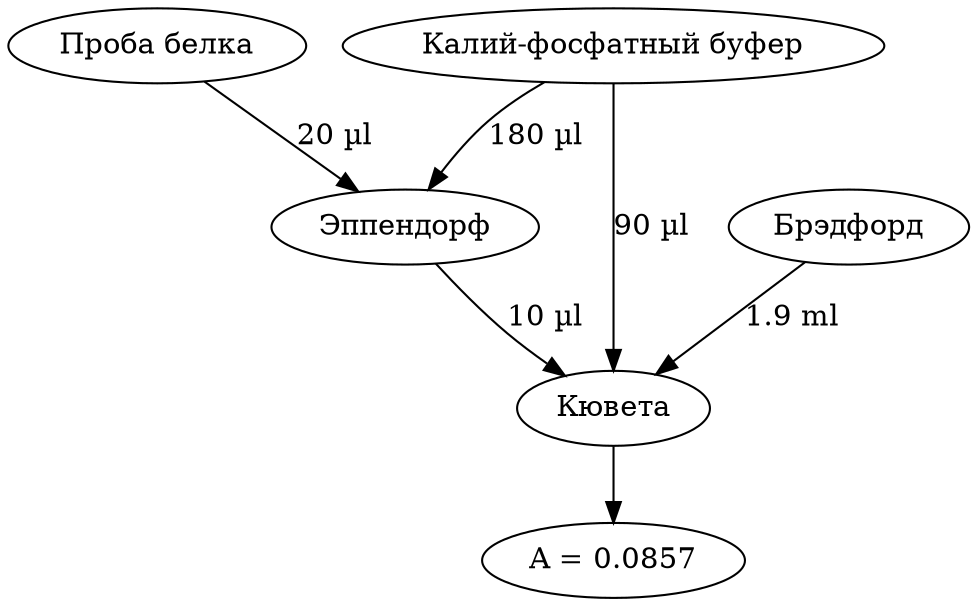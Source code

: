 digraph G {
Protein[label="Проба белка"];
Buffer[label="Калий-фосфатный буфер"];
Eppendorf[label="Эппендорф"];
Br[label="Брэдфорд"];
K[label="Кювета"];
Protein->Eppendorf[label="20 µl"];
Buffer->Eppendorf[label="180 µl"];
Eppendorf->K[label="10 µl"];
Buffer->K[label="90 µl"];
Br->K[label="1.9 ml"];
K->Result;
Result[label="A = 0.0857"];
}

